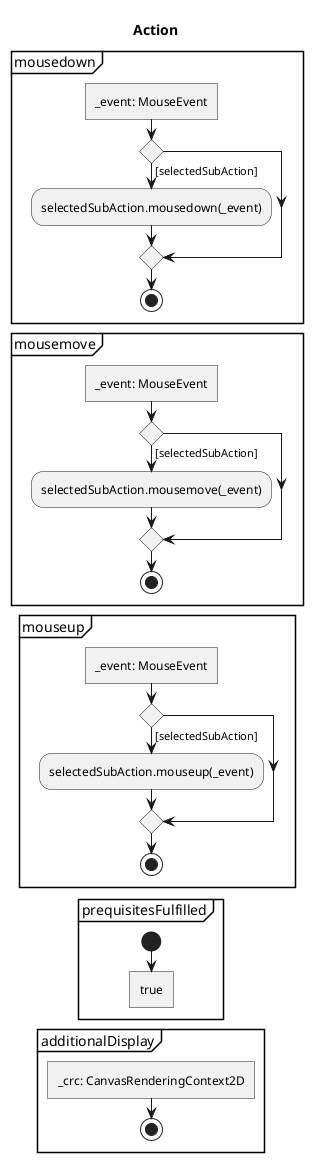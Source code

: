 @startuml Action
skinparam monochrome true

title Action

partition mousedown {
	:_event: MouseEvent]
	if() then ([selectedSubAction])
		:selectedSubAction.mousedown(_event);
	endif
	stop
}

partition mousemove {
	:_event: MouseEvent]
	if() then ([selectedSubAction])
		:selectedSubAction.mousemove(_event);
	endif
	stop
}

partition mouseup {
	:_event: MouseEvent]
	if() then ([selectedSubAction])
		:selectedSubAction.mouseup(_event);
	endif
	stop
}

partition prequisitesFulfilled {
	start
	:true]
	detach
}

partition additionalDisplay {
	:_crc: CanvasRenderingContext2D]
	stop
}

@enduml